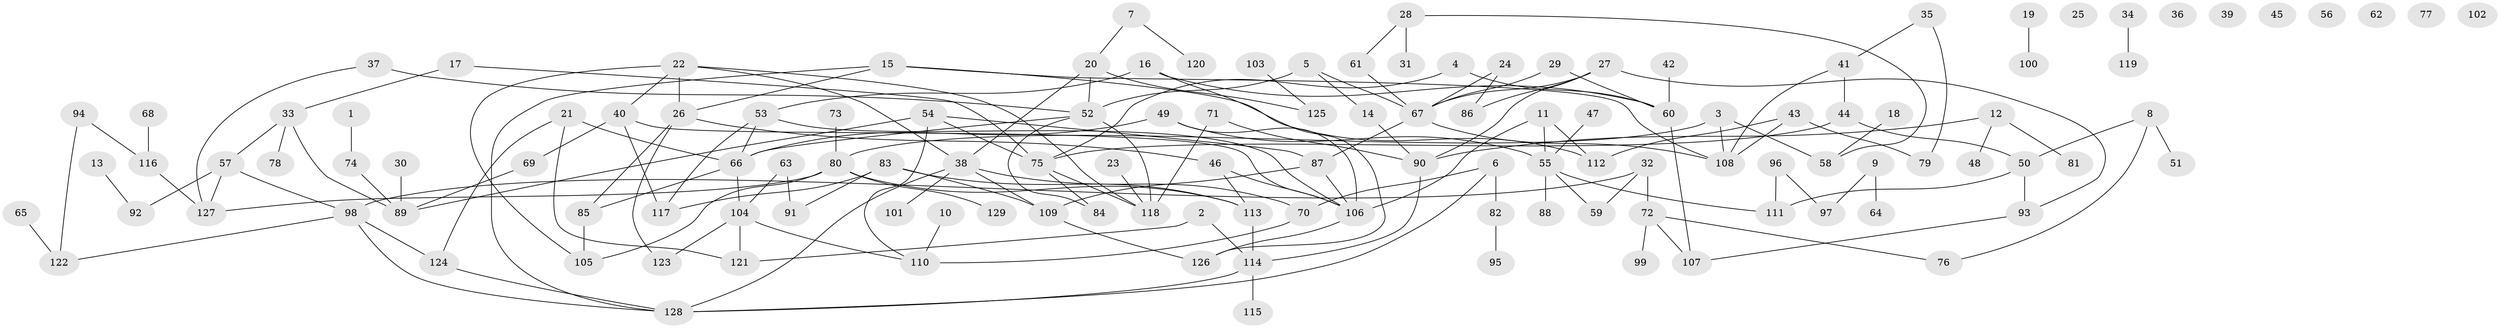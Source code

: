 // Generated by graph-tools (version 1.1) at 2025/33/03/09/25 02:33:37]
// undirected, 129 vertices, 171 edges
graph export_dot {
graph [start="1"]
  node [color=gray90,style=filled];
  1;
  2;
  3;
  4;
  5;
  6;
  7;
  8;
  9;
  10;
  11;
  12;
  13;
  14;
  15;
  16;
  17;
  18;
  19;
  20;
  21;
  22;
  23;
  24;
  25;
  26;
  27;
  28;
  29;
  30;
  31;
  32;
  33;
  34;
  35;
  36;
  37;
  38;
  39;
  40;
  41;
  42;
  43;
  44;
  45;
  46;
  47;
  48;
  49;
  50;
  51;
  52;
  53;
  54;
  55;
  56;
  57;
  58;
  59;
  60;
  61;
  62;
  63;
  64;
  65;
  66;
  67;
  68;
  69;
  70;
  71;
  72;
  73;
  74;
  75;
  76;
  77;
  78;
  79;
  80;
  81;
  82;
  83;
  84;
  85;
  86;
  87;
  88;
  89;
  90;
  91;
  92;
  93;
  94;
  95;
  96;
  97;
  98;
  99;
  100;
  101;
  102;
  103;
  104;
  105;
  106;
  107;
  108;
  109;
  110;
  111;
  112;
  113;
  114;
  115;
  116;
  117;
  118;
  119;
  120;
  121;
  122;
  123;
  124;
  125;
  126;
  127;
  128;
  129;
  1 -- 74;
  2 -- 114;
  2 -- 121;
  3 -- 58;
  3 -- 80;
  3 -- 108;
  4 -- 60;
  4 -- 75;
  5 -- 14;
  5 -- 52;
  5 -- 67;
  6 -- 70;
  6 -- 82;
  6 -- 128;
  7 -- 20;
  7 -- 120;
  8 -- 50;
  8 -- 51;
  8 -- 76;
  9 -- 64;
  9 -- 97;
  10 -- 110;
  11 -- 55;
  11 -- 106;
  11 -- 112;
  12 -- 48;
  12 -- 81;
  12 -- 90;
  13 -- 92;
  14 -- 90;
  15 -- 26;
  15 -- 108;
  15 -- 112;
  15 -- 128;
  16 -- 53;
  16 -- 60;
  16 -- 126;
  17 -- 33;
  17 -- 75;
  18 -- 58;
  19 -- 100;
  20 -- 38;
  20 -- 52;
  20 -- 125;
  21 -- 66;
  21 -- 121;
  21 -- 124;
  22 -- 26;
  22 -- 38;
  22 -- 40;
  22 -- 105;
  22 -- 118;
  23 -- 118;
  24 -- 67;
  24 -- 86;
  26 -- 46;
  26 -- 85;
  26 -- 123;
  27 -- 67;
  27 -- 86;
  27 -- 90;
  27 -- 93;
  28 -- 31;
  28 -- 58;
  28 -- 61;
  29 -- 60;
  29 -- 67;
  30 -- 89;
  32 -- 59;
  32 -- 72;
  32 -- 98;
  33 -- 57;
  33 -- 78;
  33 -- 89;
  34 -- 119;
  35 -- 41;
  35 -- 79;
  37 -- 52;
  37 -- 127;
  38 -- 70;
  38 -- 101;
  38 -- 109;
  38 -- 128;
  40 -- 69;
  40 -- 106;
  40 -- 117;
  41 -- 44;
  41 -- 108;
  42 -- 60;
  43 -- 79;
  43 -- 108;
  43 -- 112;
  44 -- 50;
  44 -- 75;
  46 -- 106;
  46 -- 113;
  47 -- 55;
  49 -- 55;
  49 -- 66;
  49 -- 106;
  50 -- 93;
  50 -- 111;
  52 -- 66;
  52 -- 84;
  52 -- 118;
  53 -- 66;
  53 -- 106;
  53 -- 117;
  54 -- 75;
  54 -- 87;
  54 -- 89;
  54 -- 110;
  55 -- 59;
  55 -- 88;
  55 -- 111;
  57 -- 92;
  57 -- 98;
  57 -- 127;
  60 -- 107;
  61 -- 67;
  63 -- 91;
  63 -- 104;
  65 -- 122;
  66 -- 85;
  66 -- 104;
  67 -- 87;
  67 -- 108;
  68 -- 116;
  69 -- 89;
  70 -- 110;
  71 -- 90;
  71 -- 118;
  72 -- 76;
  72 -- 99;
  72 -- 107;
  73 -- 80;
  74 -- 89;
  75 -- 84;
  75 -- 118;
  80 -- 105;
  80 -- 113;
  80 -- 127;
  80 -- 129;
  82 -- 95;
  83 -- 91;
  83 -- 109;
  83 -- 113;
  83 -- 117;
  85 -- 105;
  87 -- 106;
  87 -- 109;
  90 -- 114;
  93 -- 107;
  94 -- 116;
  94 -- 122;
  96 -- 97;
  96 -- 111;
  98 -- 122;
  98 -- 124;
  98 -- 128;
  103 -- 125;
  104 -- 110;
  104 -- 121;
  104 -- 123;
  106 -- 126;
  109 -- 126;
  113 -- 114;
  114 -- 115;
  114 -- 128;
  116 -- 127;
  124 -- 128;
}
